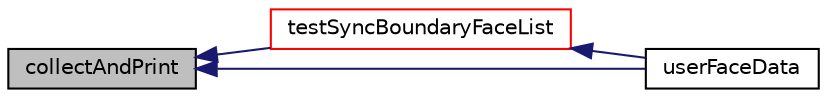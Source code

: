 digraph "collectAndPrint"
{
  bgcolor="transparent";
  edge [fontname="Helvetica",fontsize="10",labelfontname="Helvetica",labelfontsize="10"];
  node [fontname="Helvetica",fontsize="10",shape=record];
  rankdir="LR";
  Node17027 [label="collectAndPrint",height=0.2,width=0.4,color="black", fillcolor="grey75", style="filled", fontcolor="black"];
  Node17027 -> Node17028 [dir="back",color="midnightblue",fontsize="10",style="solid",fontname="Helvetica"];
  Node17028 [label="testSyncBoundaryFaceList",height=0.2,width=0.4,color="red",URL="$a25857.html#aac9cdd9b8d663743f8e9f6030a5a42cd",tooltip="Compare two lists over all boundary faces. "];
  Node17028 -> Node17030 [dir="back",color="midnightblue",fontsize="10",style="solid",fontname="Helvetica"];
  Node17030 [label="userFaceData",height=0.2,width=0.4,color="black",URL="$a25857.html#a2cb6efa4184bedfbed60b069881c26a3"];
  Node17027 -> Node17030 [dir="back",color="midnightblue",fontsize="10",style="solid",fontname="Helvetica"];
}
